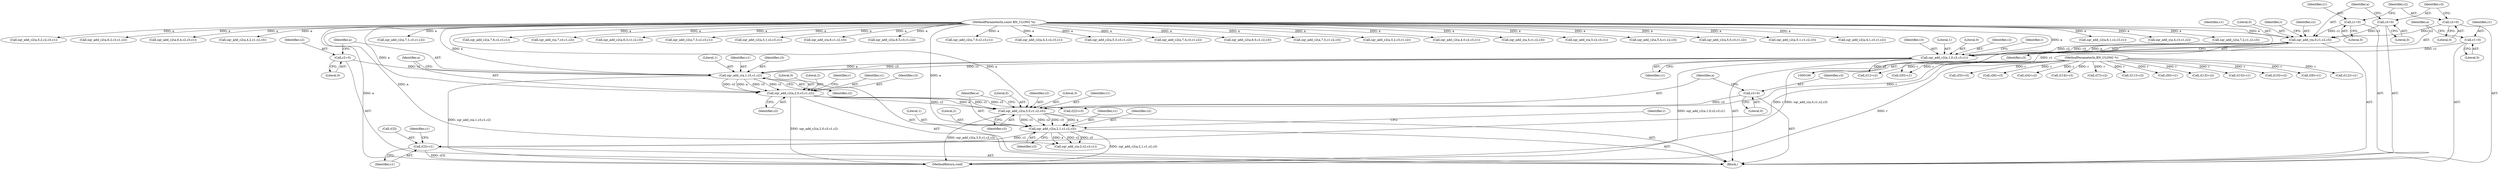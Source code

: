 digraph "0_openssl_a7a44ba55cb4f884c6bc9ceac90072dea38e66d0_2@array" {
"1000180" [label="(Call,r[3]=c1)"];
"1000173" [label="(Call,sqr_add_c2(a,2,1,c1,c2,c3))"];
"1000166" [label="(Call,sqr_add_c2(a,3,0,c1,c2,c3))"];
"1000151" [label="(Call,sqr_add_c2(a,2,0,c3,c1,c2))"];
"1000145" [label="(Call,sqr_add_c(a,1,c3,c1,c2))"];
"1000130" [label="(Call,sqr_add_c2(a,1,0,c2,c3,c1))"];
"1000116" [label="(Call,sqr_add_c(a,0,c1,c2,c3))"];
"1000102" [label="(MethodParameterIn,const BN_ULONG *a)"];
"1000107" [label="(Call,c1=0)"];
"1000110" [label="(Call,c2=0)"];
"1000113" [label="(Call,c3=0)"];
"1000127" [label="(Call,c1=0)"];
"1000142" [label="(Call,c2=0)"];
"1000163" [label="(Call,c3=0)"];
"1000101" [label="(MethodParameterIn,BN_ULONG *r)"];
"1000142" [label="(Call,c2=0)"];
"1000287" [label="(Call,sqr_add_c2(a,6,1,c2,c3,c1))"];
"1000148" [label="(Identifier,c3)"];
"1000316" [label="(Call,sqr_add_c(a,4,c3,c1,c2))"];
"1000351" [label="(Call,sqr_add_c2(a,7,2,c1,c2,c3))"];
"1000110" [label="(Call,c2=0)"];
"1000155" [label="(Identifier,c3)"];
"1000169" [label="(Literal,0)"];
"1000294" [label="(Call,sqr_add_c2(a,5,2,c2,c3,c1))"];
"1000422" [label="(Call,r[11]=c3)"];
"1000108" [label="(Identifier,c1)"];
"1000152" [label="(Identifier,a)"];
"1000186" [label="(Identifier,c1)"];
"1000177" [label="(Identifier,c1)"];
"1000131" [label="(Identifier,a)"];
"1000272" [label="(Call,r[6]=c1)"];
"1000107" [label="(Call,c1=0)"];
"1000329" [label="(Call,sqr_add_c2(a,6,2,c3,c1,c2))"];
"1000386" [label="(Call,sqr_add_c2(a,6,4,c2,c3,c1))"];
"1000114" [label="(Identifier,c3)"];
"1000482" [label="(MethodReturn,void)"];
"1000103" [label="(Block,)"];
"1000147" [label="(Literal,1)"];
"1000124" [label="(Identifier,r)"];
"1000167" [label="(Identifier,a)"];
"1000157" [label="(Identifier,c2)"];
"1000251" [label="(Call,sqr_add_c2(a,4,2,c1,c2,c3))"];
"1000172" [label="(Identifier,c3)"];
"1000154" [label="(Literal,0)"];
"1000458" [label="(Call,r[13]=c2)"];
"1000336" [label="(Call,sqr_add_c2(a,7,1,c3,c1,c2))"];
"1000451" [label="(Call,sqr_add_c2(a,7,6,c2,c3,c1))"];
"1000182" [label="(Identifier,r)"];
"1000176" [label="(Literal,1)"];
"1000466" [label="(Call,sqr_add_c(a,7,c3,c1,c2))"];
"1000139" [label="(Identifier,r)"];
"1000120" [label="(Identifier,c2)"];
"1000113" [label="(Call,c3=0)"];
"1000171" [label="(Identifier,c2)"];
"1000477" [label="(Call,r[15]=c1)"];
"1000358" [label="(Call,sqr_add_c2(a,6,3,c1,c2,c3))"];
"1000153" [label="(Literal,2)"];
"1000150" [label="(Identifier,c2)"];
"1000160" [label="(Identifier,r)"];
"1000164" [label="(Identifier,c3)"];
"1000165" [label="(Literal,0)"];
"1000146" [label="(Identifier,a)"];
"1000121" [label="(Identifier,c3)"];
"1000393" [label="(Call,sqr_add_c2(a,7,3,c2,c3,c1))"];
"1000194" [label="(Call,sqr_add_c2(a,3,1,c2,c3,c1))"];
"1000400" [label="(Call,r[10]=c2)"];
"1000130" [label="(Call,sqr_add_c2(a,1,0,c2,c3,c1))"];
"1000129" [label="(Literal,0)"];
"1000102" [label="(MethodParameterIn,const BN_ULONG *a)"];
"1000430" [label="(Call,sqr_add_c(a,6,c1,c2,c3))"];
"1000415" [label="(Call,sqr_add_c2(a,6,5,c3,c1,c2))"];
"1000188" [label="(Call,sqr_add_c(a,2,c2,c3,c1))"];
"1000168" [label="(Literal,3)"];
"1000128" [label="(Identifier,c1)"];
"1000101" [label="(MethodParameterIn,BN_ULONG *r)"];
"1000372" [label="(Call,r[9]=c1)"];
"1000280" [label="(Call,sqr_add_c2(a,7,0,c2,c3,c1))"];
"1000443" [label="(Call,r[12]=c1)"];
"1000119" [label="(Identifier,c1)"];
"1000122" [label="(Call,r[0]=c1)"];
"1000301" [label="(Call,sqr_add_c2(a,4,3,c2,c3,c1))"];
"1000322" [label="(Call,sqr_add_c2(a,5,3,c3,c1,c2))"];
"1000170" [label="(Identifier,c1)"];
"1000237" [label="(Call,r[5]=c3)"];
"1000408" [label="(Call,sqr_add_c2(a,7,4,c3,c1,c2))"];
"1000145" [label="(Call,sqr_add_c(a,1,c3,c1,c2))"];
"1000265" [label="(Call,sqr_add_c2(a,6,0,c1,c2,c3))"];
"1000180" [label="(Call,r[3]=c1)"];
"1000181" [label="(Call,r[3])"];
"1000116" [label="(Call,sqr_add_c(a,0,c1,c2,c3))"];
"1000137" [label="(Call,r[1]=c2)"];
"1000173" [label="(Call,sqr_add_c2(a,2,1,c1,c2,c3))"];
"1000436" [label="(Call,sqr_add_c2(a,7,5,c1,c2,c3))"];
"1000127" [label="(Call,c1=0)"];
"1000118" [label="(Literal,0)"];
"1000115" [label="(Literal,0)"];
"1000343" [label="(Call,r[8]=c3)"];
"1000230" [label="(Call,sqr_add_c2(a,3,2,c3,c1,c2))"];
"1000158" [label="(Call,r[2]=c3)"];
"1000135" [label="(Identifier,c3)"];
"1000201" [label="(Call,sqr_add_c2(a,4,0,c2,c3,c1))"];
"1000245" [label="(Call,sqr_add_c(a,3,c1,c2,c3))"];
"1000175" [label="(Literal,2)"];
"1000380" [label="(Call,sqr_add_c(a,5,c2,c3,c1))"];
"1000112" [label="(Literal,0)"];
"1000208" [label="(Call,r[4]=c2)"];
"1000117" [label="(Identifier,a)"];
"1000163" [label="(Call,c3=0)"];
"1000149" [label="(Identifier,c1)"];
"1000365" [label="(Call,sqr_add_c2(a,5,4,c1,c2,c3))"];
"1000109" [label="(Literal,0)"];
"1000216" [label="(Call,sqr_add_c2(a,5,0,c3,c1,c2))"];
"1000179" [label="(Identifier,c3)"];
"1000174" [label="(Identifier,a)"];
"1000472" [label="(Call,r[14]=c3)"];
"1000166" [label="(Call,sqr_add_c2(a,3,0,c1,c2,c3))"];
"1000178" [label="(Identifier,c2)"];
"1000308" [label="(Call,r[7]=c2)"];
"1000151" [label="(Call,sqr_add_c2(a,2,0,c3,c1,c2))"];
"1000144" [label="(Literal,0)"];
"1000143" [label="(Identifier,c2)"];
"1000258" [label="(Call,sqr_add_c2(a,5,1,c1,c2,c3))"];
"1000132" [label="(Literal,1)"];
"1000156" [label="(Identifier,c1)"];
"1000184" [label="(Identifier,c1)"];
"1000133" [label="(Literal,0)"];
"1000223" [label="(Call,sqr_add_c2(a,4,1,c3,c1,c2))"];
"1000136" [label="(Identifier,c1)"];
"1000134" [label="(Identifier,c2)"];
"1000111" [label="(Identifier,c2)"];
"1000180" -> "1000103"  [label="AST: "];
"1000180" -> "1000184"  [label="CFG: "];
"1000181" -> "1000180"  [label="AST: "];
"1000184" -> "1000180"  [label="AST: "];
"1000186" -> "1000180"  [label="CFG: "];
"1000180" -> "1000482"  [label="DDG: r[3]"];
"1000173" -> "1000180"  [label="DDG: c1"];
"1000101" -> "1000180"  [label="DDG: r"];
"1000173" -> "1000103"  [label="AST: "];
"1000173" -> "1000179"  [label="CFG: "];
"1000174" -> "1000173"  [label="AST: "];
"1000175" -> "1000173"  [label="AST: "];
"1000176" -> "1000173"  [label="AST: "];
"1000177" -> "1000173"  [label="AST: "];
"1000178" -> "1000173"  [label="AST: "];
"1000179" -> "1000173"  [label="AST: "];
"1000182" -> "1000173"  [label="CFG: "];
"1000173" -> "1000482"  [label="DDG: sqr_add_c2(a,2,1,c1,c2,c3)"];
"1000166" -> "1000173"  [label="DDG: a"];
"1000166" -> "1000173"  [label="DDG: c1"];
"1000166" -> "1000173"  [label="DDG: c2"];
"1000166" -> "1000173"  [label="DDG: c3"];
"1000102" -> "1000173"  [label="DDG: a"];
"1000173" -> "1000188"  [label="DDG: a"];
"1000173" -> "1000188"  [label="DDG: c2"];
"1000173" -> "1000188"  [label="DDG: c3"];
"1000166" -> "1000103"  [label="AST: "];
"1000166" -> "1000172"  [label="CFG: "];
"1000167" -> "1000166"  [label="AST: "];
"1000168" -> "1000166"  [label="AST: "];
"1000169" -> "1000166"  [label="AST: "];
"1000170" -> "1000166"  [label="AST: "];
"1000171" -> "1000166"  [label="AST: "];
"1000172" -> "1000166"  [label="AST: "];
"1000174" -> "1000166"  [label="CFG: "];
"1000166" -> "1000482"  [label="DDG: sqr_add_c2(a,3,0,c1,c2,c3)"];
"1000151" -> "1000166"  [label="DDG: a"];
"1000151" -> "1000166"  [label="DDG: c1"];
"1000151" -> "1000166"  [label="DDG: c2"];
"1000102" -> "1000166"  [label="DDG: a"];
"1000163" -> "1000166"  [label="DDG: c3"];
"1000151" -> "1000103"  [label="AST: "];
"1000151" -> "1000157"  [label="CFG: "];
"1000152" -> "1000151"  [label="AST: "];
"1000153" -> "1000151"  [label="AST: "];
"1000154" -> "1000151"  [label="AST: "];
"1000155" -> "1000151"  [label="AST: "];
"1000156" -> "1000151"  [label="AST: "];
"1000157" -> "1000151"  [label="AST: "];
"1000160" -> "1000151"  [label="CFG: "];
"1000151" -> "1000482"  [label="DDG: sqr_add_c2(a,2,0,c3,c1,c2)"];
"1000145" -> "1000151"  [label="DDG: a"];
"1000145" -> "1000151"  [label="DDG: c3"];
"1000145" -> "1000151"  [label="DDG: c1"];
"1000145" -> "1000151"  [label="DDG: c2"];
"1000102" -> "1000151"  [label="DDG: a"];
"1000151" -> "1000158"  [label="DDG: c3"];
"1000145" -> "1000103"  [label="AST: "];
"1000145" -> "1000150"  [label="CFG: "];
"1000146" -> "1000145"  [label="AST: "];
"1000147" -> "1000145"  [label="AST: "];
"1000148" -> "1000145"  [label="AST: "];
"1000149" -> "1000145"  [label="AST: "];
"1000150" -> "1000145"  [label="AST: "];
"1000152" -> "1000145"  [label="CFG: "];
"1000145" -> "1000482"  [label="DDG: sqr_add_c(a,1,c3,c1,c2)"];
"1000130" -> "1000145"  [label="DDG: a"];
"1000130" -> "1000145"  [label="DDG: c3"];
"1000130" -> "1000145"  [label="DDG: c1"];
"1000102" -> "1000145"  [label="DDG: a"];
"1000142" -> "1000145"  [label="DDG: c2"];
"1000130" -> "1000103"  [label="AST: "];
"1000130" -> "1000136"  [label="CFG: "];
"1000131" -> "1000130"  [label="AST: "];
"1000132" -> "1000130"  [label="AST: "];
"1000133" -> "1000130"  [label="AST: "];
"1000134" -> "1000130"  [label="AST: "];
"1000135" -> "1000130"  [label="AST: "];
"1000136" -> "1000130"  [label="AST: "];
"1000139" -> "1000130"  [label="CFG: "];
"1000130" -> "1000482"  [label="DDG: sqr_add_c2(a,1,0,c2,c3,c1)"];
"1000116" -> "1000130"  [label="DDG: a"];
"1000116" -> "1000130"  [label="DDG: c2"];
"1000116" -> "1000130"  [label="DDG: c3"];
"1000102" -> "1000130"  [label="DDG: a"];
"1000127" -> "1000130"  [label="DDG: c1"];
"1000130" -> "1000137"  [label="DDG: c2"];
"1000116" -> "1000103"  [label="AST: "];
"1000116" -> "1000121"  [label="CFG: "];
"1000117" -> "1000116"  [label="AST: "];
"1000118" -> "1000116"  [label="AST: "];
"1000119" -> "1000116"  [label="AST: "];
"1000120" -> "1000116"  [label="AST: "];
"1000121" -> "1000116"  [label="AST: "];
"1000124" -> "1000116"  [label="CFG: "];
"1000116" -> "1000482"  [label="DDG: sqr_add_c(a,0,c1,c2,c3)"];
"1000102" -> "1000116"  [label="DDG: a"];
"1000107" -> "1000116"  [label="DDG: c1"];
"1000110" -> "1000116"  [label="DDG: c2"];
"1000113" -> "1000116"  [label="DDG: c3"];
"1000116" -> "1000122"  [label="DDG: c1"];
"1000102" -> "1000100"  [label="AST: "];
"1000102" -> "1000482"  [label="DDG: a"];
"1000102" -> "1000188"  [label="DDG: a"];
"1000102" -> "1000194"  [label="DDG: a"];
"1000102" -> "1000201"  [label="DDG: a"];
"1000102" -> "1000216"  [label="DDG: a"];
"1000102" -> "1000223"  [label="DDG: a"];
"1000102" -> "1000230"  [label="DDG: a"];
"1000102" -> "1000245"  [label="DDG: a"];
"1000102" -> "1000251"  [label="DDG: a"];
"1000102" -> "1000258"  [label="DDG: a"];
"1000102" -> "1000265"  [label="DDG: a"];
"1000102" -> "1000280"  [label="DDG: a"];
"1000102" -> "1000287"  [label="DDG: a"];
"1000102" -> "1000294"  [label="DDG: a"];
"1000102" -> "1000301"  [label="DDG: a"];
"1000102" -> "1000316"  [label="DDG: a"];
"1000102" -> "1000322"  [label="DDG: a"];
"1000102" -> "1000329"  [label="DDG: a"];
"1000102" -> "1000336"  [label="DDG: a"];
"1000102" -> "1000351"  [label="DDG: a"];
"1000102" -> "1000358"  [label="DDG: a"];
"1000102" -> "1000365"  [label="DDG: a"];
"1000102" -> "1000380"  [label="DDG: a"];
"1000102" -> "1000386"  [label="DDG: a"];
"1000102" -> "1000393"  [label="DDG: a"];
"1000102" -> "1000408"  [label="DDG: a"];
"1000102" -> "1000415"  [label="DDG: a"];
"1000102" -> "1000430"  [label="DDG: a"];
"1000102" -> "1000436"  [label="DDG: a"];
"1000102" -> "1000451"  [label="DDG: a"];
"1000102" -> "1000466"  [label="DDG: a"];
"1000107" -> "1000103"  [label="AST: "];
"1000107" -> "1000109"  [label="CFG: "];
"1000108" -> "1000107"  [label="AST: "];
"1000109" -> "1000107"  [label="AST: "];
"1000111" -> "1000107"  [label="CFG: "];
"1000110" -> "1000103"  [label="AST: "];
"1000110" -> "1000112"  [label="CFG: "];
"1000111" -> "1000110"  [label="AST: "];
"1000112" -> "1000110"  [label="AST: "];
"1000114" -> "1000110"  [label="CFG: "];
"1000113" -> "1000103"  [label="AST: "];
"1000113" -> "1000115"  [label="CFG: "];
"1000114" -> "1000113"  [label="AST: "];
"1000115" -> "1000113"  [label="AST: "];
"1000117" -> "1000113"  [label="CFG: "];
"1000127" -> "1000103"  [label="AST: "];
"1000127" -> "1000129"  [label="CFG: "];
"1000128" -> "1000127"  [label="AST: "];
"1000129" -> "1000127"  [label="AST: "];
"1000131" -> "1000127"  [label="CFG: "];
"1000142" -> "1000103"  [label="AST: "];
"1000142" -> "1000144"  [label="CFG: "];
"1000143" -> "1000142"  [label="AST: "];
"1000144" -> "1000142"  [label="AST: "];
"1000146" -> "1000142"  [label="CFG: "];
"1000163" -> "1000103"  [label="AST: "];
"1000163" -> "1000165"  [label="CFG: "];
"1000164" -> "1000163"  [label="AST: "];
"1000165" -> "1000163"  [label="AST: "];
"1000167" -> "1000163"  [label="CFG: "];
"1000101" -> "1000100"  [label="AST: "];
"1000101" -> "1000482"  [label="DDG: r"];
"1000101" -> "1000122"  [label="DDG: r"];
"1000101" -> "1000137"  [label="DDG: r"];
"1000101" -> "1000158"  [label="DDG: r"];
"1000101" -> "1000208"  [label="DDG: r"];
"1000101" -> "1000237"  [label="DDG: r"];
"1000101" -> "1000272"  [label="DDG: r"];
"1000101" -> "1000308"  [label="DDG: r"];
"1000101" -> "1000343"  [label="DDG: r"];
"1000101" -> "1000372"  [label="DDG: r"];
"1000101" -> "1000400"  [label="DDG: r"];
"1000101" -> "1000422"  [label="DDG: r"];
"1000101" -> "1000443"  [label="DDG: r"];
"1000101" -> "1000458"  [label="DDG: r"];
"1000101" -> "1000472"  [label="DDG: r"];
"1000101" -> "1000477"  [label="DDG: r"];
}
